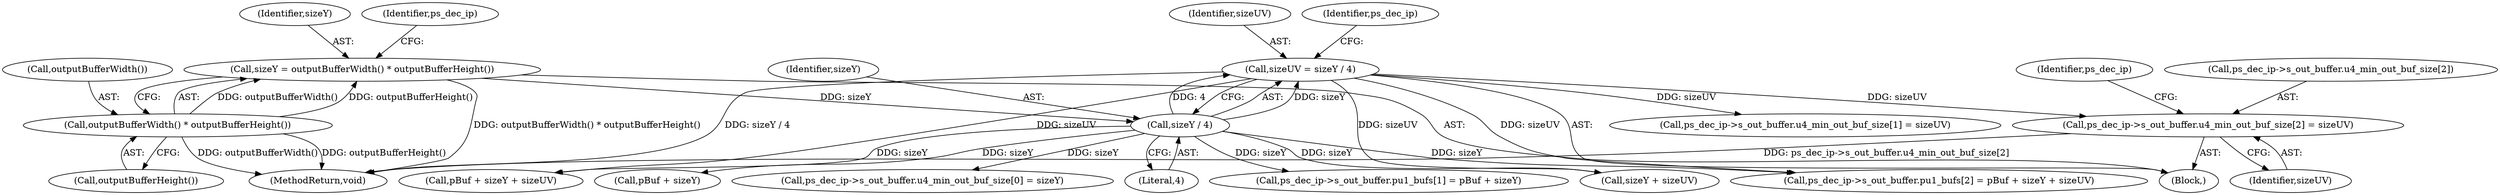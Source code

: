 digraph "0_Android_918eeaa29d99d257282fafec931b4bda0e3bae12_2@array" {
"1000212" [label="(Call,ps_dec_ip->s_out_buffer.u4_min_out_buf_size[2] = sizeUV)"];
"1000189" [label="(Call,sizeUV = sizeY / 4)"];
"1000191" [label="(Call,sizeY / 4)"];
"1000109" [label="(Call,sizeY = outputBufferWidth() * outputBufferHeight())"];
"1000111" [label="(Call,outputBufferWidth() * outputBufferHeight())"];
"1000249" [label="(Call,pBuf + sizeY + sizeUV)"];
"1000189" [label="(Call,sizeUV = sizeY / 4)"];
"1000109" [label="(Call,sizeY = outputBufferWidth() * outputBufferHeight())"];
"1000111" [label="(Call,outputBufferWidth() * outputBufferHeight())"];
"1000220" [label="(Identifier,sizeUV)"];
"1000251" [label="(Call,sizeY + sizeUV)"];
"1000110" [label="(Identifier,sizeY)"];
"1000194" [label="(Call,ps_dec_ip->s_out_buffer.u4_min_out_buf_size[0] = sizeY)"];
"1000225" [label="(Identifier,ps_dec_ip)"];
"1000212" [label="(Call,ps_dec_ip->s_out_buffer.u4_min_out_buf_size[2] = sizeUV)"];
"1000213" [label="(Call,ps_dec_ip->s_out_buffer.u4_min_out_buf_size[2])"];
"1000118" [label="(Identifier,ps_dec_ip)"];
"1000113" [label="(Call,outputBufferHeight())"];
"1000193" [label="(Literal,4)"];
"1000230" [label="(Call,ps_dec_ip->s_out_buffer.pu1_bufs[1] = pBuf + sizeY)"];
"1000191" [label="(Call,sizeY / 4)"];
"1000190" [label="(Identifier,sizeUV)"];
"1000262" [label="(MethodReturn,void)"];
"1000241" [label="(Call,ps_dec_ip->s_out_buffer.pu1_bufs[2] = pBuf + sizeY + sizeUV)"];
"1000112" [label="(Call,outputBufferWidth())"];
"1000238" [label="(Call,pBuf + sizeY)"];
"1000198" [label="(Identifier,ps_dec_ip)"];
"1000192" [label="(Identifier,sizeY)"];
"1000107" [label="(Block,)"];
"1000203" [label="(Call,ps_dec_ip->s_out_buffer.u4_min_out_buf_size[1] = sizeUV)"];
"1000212" -> "1000107"  [label="AST: "];
"1000212" -> "1000220"  [label="CFG: "];
"1000213" -> "1000212"  [label="AST: "];
"1000220" -> "1000212"  [label="AST: "];
"1000225" -> "1000212"  [label="CFG: "];
"1000212" -> "1000262"  [label="DDG: ps_dec_ip->s_out_buffer.u4_min_out_buf_size[2]"];
"1000189" -> "1000212"  [label="DDG: sizeUV"];
"1000189" -> "1000107"  [label="AST: "];
"1000189" -> "1000191"  [label="CFG: "];
"1000190" -> "1000189"  [label="AST: "];
"1000191" -> "1000189"  [label="AST: "];
"1000198" -> "1000189"  [label="CFG: "];
"1000189" -> "1000262"  [label="DDG: sizeY / 4"];
"1000191" -> "1000189"  [label="DDG: sizeY"];
"1000191" -> "1000189"  [label="DDG: 4"];
"1000189" -> "1000203"  [label="DDG: sizeUV"];
"1000189" -> "1000241"  [label="DDG: sizeUV"];
"1000189" -> "1000249"  [label="DDG: sizeUV"];
"1000189" -> "1000251"  [label="DDG: sizeUV"];
"1000191" -> "1000193"  [label="CFG: "];
"1000192" -> "1000191"  [label="AST: "];
"1000193" -> "1000191"  [label="AST: "];
"1000109" -> "1000191"  [label="DDG: sizeY"];
"1000191" -> "1000194"  [label="DDG: sizeY"];
"1000191" -> "1000230"  [label="DDG: sizeY"];
"1000191" -> "1000238"  [label="DDG: sizeY"];
"1000191" -> "1000241"  [label="DDG: sizeY"];
"1000191" -> "1000249"  [label="DDG: sizeY"];
"1000191" -> "1000251"  [label="DDG: sizeY"];
"1000109" -> "1000107"  [label="AST: "];
"1000109" -> "1000111"  [label="CFG: "];
"1000110" -> "1000109"  [label="AST: "];
"1000111" -> "1000109"  [label="AST: "];
"1000118" -> "1000109"  [label="CFG: "];
"1000109" -> "1000262"  [label="DDG: outputBufferWidth() * outputBufferHeight()"];
"1000111" -> "1000109"  [label="DDG: outputBufferWidth()"];
"1000111" -> "1000109"  [label="DDG: outputBufferHeight()"];
"1000111" -> "1000113"  [label="CFG: "];
"1000112" -> "1000111"  [label="AST: "];
"1000113" -> "1000111"  [label="AST: "];
"1000111" -> "1000262"  [label="DDG: outputBufferWidth()"];
"1000111" -> "1000262"  [label="DDG: outputBufferHeight()"];
}
